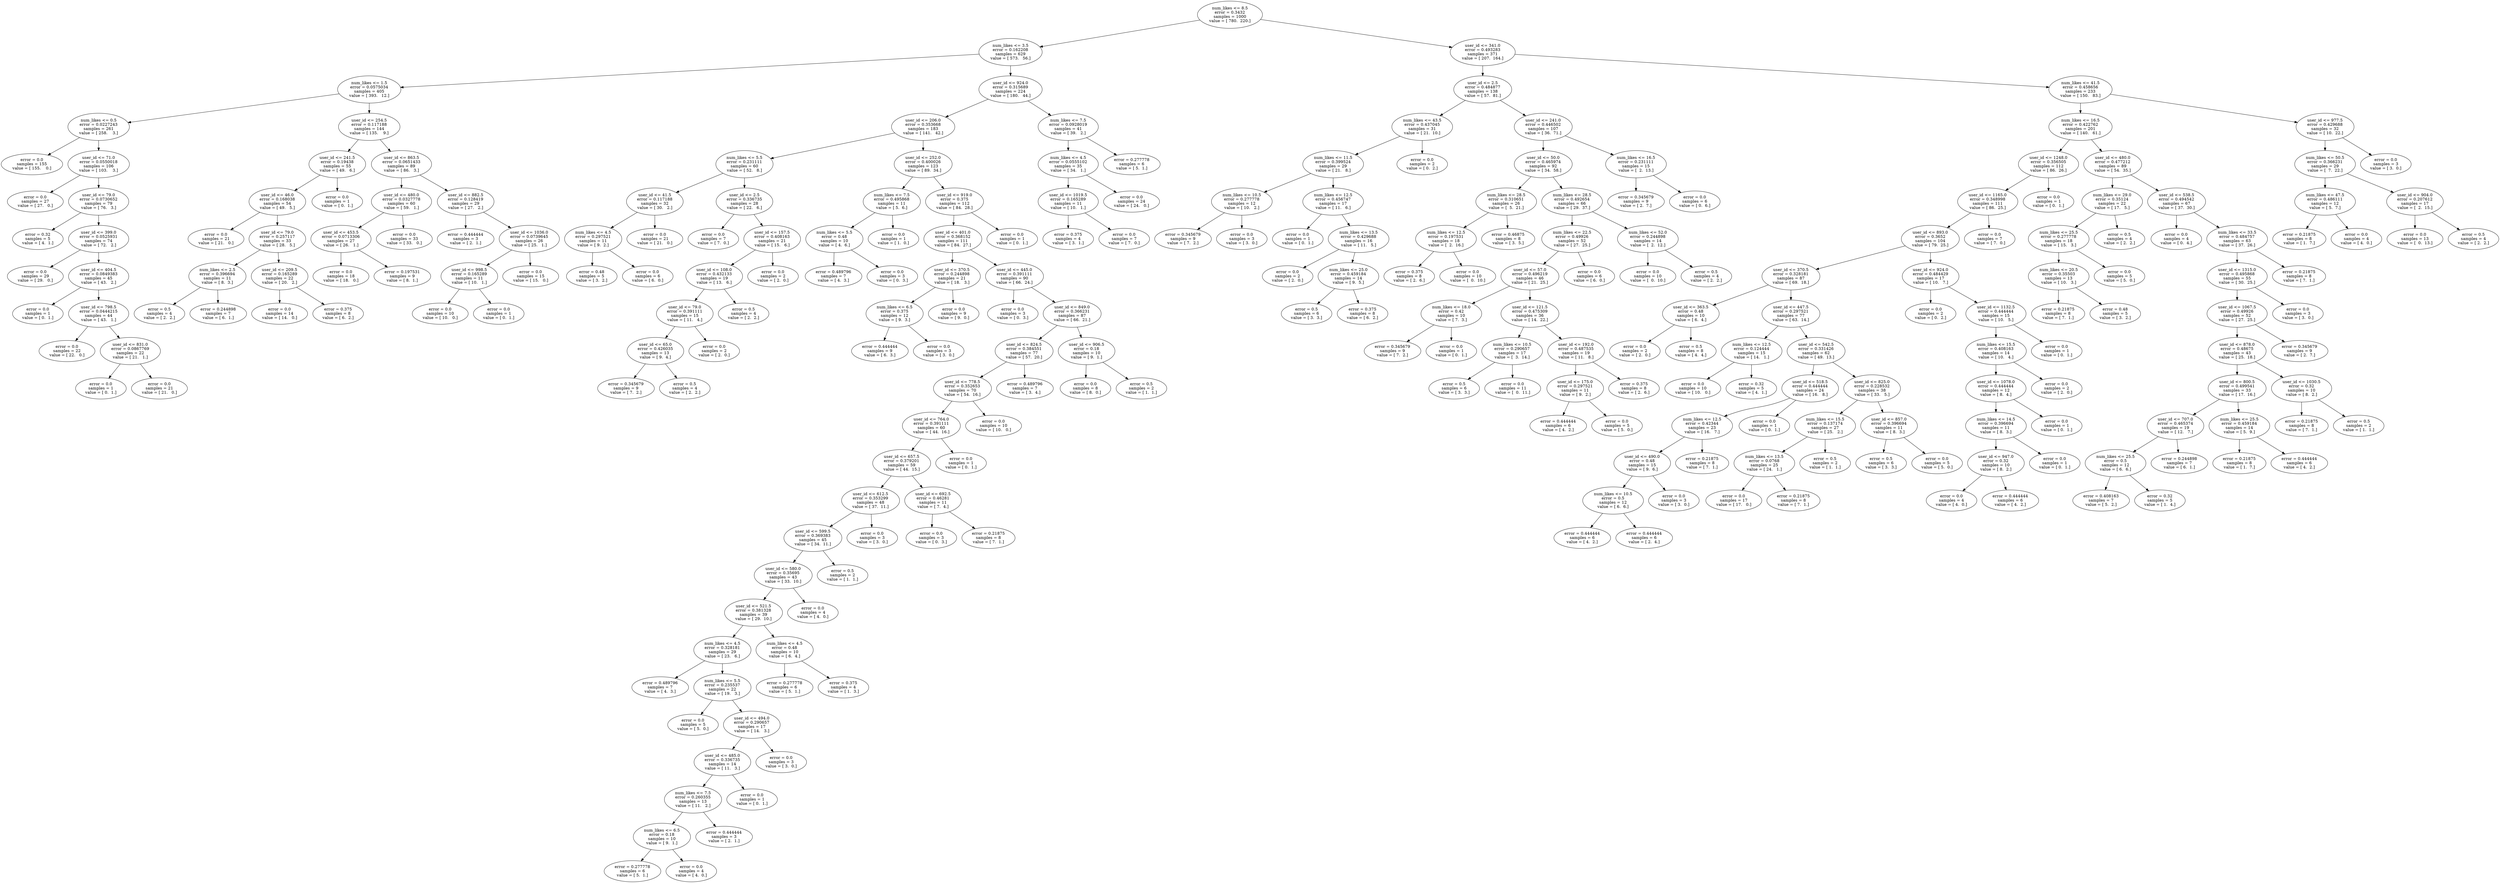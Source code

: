 digraph Tree {
0 [label="num_likes <= 8.5\nerror = 0.3432\nsamples = 1000\nvalue = [ 780.  220.]"] ;
1 [label="num_likes <= 3.5\nerror = 0.162208\nsamples = 629\nvalue = [ 573.   56.]"] ;
122 [label="user_id <= 341.0\nerror = 0.493283\nsamples = 371\nvalue = [ 207.  164.]"] ;
0 -> 1 ;
0 -> 122 ;
1 [label="num_likes <= 3.5\nerror = 0.162208\nsamples = 629\nvalue = [ 573.   56.]"] ;
2 [label="num_likes <= 1.5\nerror = 0.0575034\nsamples = 405\nvalue = [ 393.   12.]"] ;
43 [label="user_id <= 924.0\nerror = 0.315689\nsamples = 224\nvalue = [ 180.   44.]"] ;
1 -> 2 ;
1 -> 43 ;
2 [label="num_likes <= 1.5\nerror = 0.0575034\nsamples = 405\nvalue = [ 393.   12.]"] ;
3 [label="num_likes <= 0.5\nerror = 0.0227243\nsamples = 261\nvalue = [ 258.    3.]"] ;
18 [label="user_id <= 254.5\nerror = 0.117188\nsamples = 144\nvalue = [ 135.    9.]"] ;
2 -> 3 ;
2 -> 18 ;
3 [label="num_likes <= 0.5\nerror = 0.0227243\nsamples = 261\nvalue = [ 258.    3.]"] ;
4 [label="error = 0.0\nsamples = 155\nvalue = [ 155.    0.]"] ;
5 [label="user_id <= 71.0\nerror = 0.0550018\nsamples = 106\nvalue = [ 103.    3.]"] ;
3 -> 4 ;
3 -> 5 ;
5 [label="user_id <= 71.0\nerror = 0.0550018\nsamples = 106\nvalue = [ 103.    3.]"] ;
6 [label="error = 0.0\nsamples = 27\nvalue = [ 27.   0.]"] ;
7 [label="user_id <= 79.0\nerror = 0.0730652\nsamples = 79\nvalue = [ 76.   3.]"] ;
5 -> 6 ;
5 -> 7 ;
7 [label="user_id <= 79.0\nerror = 0.0730652\nsamples = 79\nvalue = [ 76.   3.]"] ;
8 [label="error = 0.32\nsamples = 5\nvalue = [ 4.  1.]"] ;
9 [label="user_id <= 399.0\nerror = 0.0525931\nsamples = 74\nvalue = [ 72.   2.]"] ;
7 -> 8 ;
7 -> 9 ;
9 [label="user_id <= 399.0\nerror = 0.0525931\nsamples = 74\nvalue = [ 72.   2.]"] ;
10 [label="error = 0.0\nsamples = 29\nvalue = [ 29.   0.]"] ;
11 [label="user_id <= 404.5\nerror = 0.0849383\nsamples = 45\nvalue = [ 43.   2.]"] ;
9 -> 10 ;
9 -> 11 ;
11 [label="user_id <= 404.5\nerror = 0.0849383\nsamples = 45\nvalue = [ 43.   2.]"] ;
12 [label="error = 0.0\nsamples = 1\nvalue = [ 0.  1.]"] ;
13 [label="user_id <= 798.5\nerror = 0.0444215\nsamples = 44\nvalue = [ 43.   1.]"] ;
11 -> 12 ;
11 -> 13 ;
13 [label="user_id <= 798.5\nerror = 0.0444215\nsamples = 44\nvalue = [ 43.   1.]"] ;
14 [label="error = 0.0\nsamples = 22\nvalue = [ 22.   0.]"] ;
15 [label="user_id <= 831.0\nerror = 0.0867769\nsamples = 22\nvalue = [ 21.   1.]"] ;
13 -> 14 ;
13 -> 15 ;
15 [label="user_id <= 831.0\nerror = 0.0867769\nsamples = 22\nvalue = [ 21.   1.]"] ;
16 [label="error = 0.0\nsamples = 1\nvalue = [ 0.  1.]"] ;
17 [label="error = 0.0\nsamples = 21\nvalue = [ 21.   0.]"] ;
15 -> 16 ;
15 -> 17 ;
18 [label="user_id <= 254.5\nerror = 0.117188\nsamples = 144\nvalue = [ 135.    9.]"] ;
19 [label="user_id <= 241.5\nerror = 0.19438\nsamples = 55\nvalue = [ 49.   6.]"] ;
30 [label="user_id <= 863.5\nerror = 0.0651433\nsamples = 89\nvalue = [ 86.   3.]"] ;
18 -> 19 ;
18 -> 30 ;
19 [label="user_id <= 241.5\nerror = 0.19438\nsamples = 55\nvalue = [ 49.   6.]"] ;
20 [label="user_id <= 46.0\nerror = 0.168038\nsamples = 54\nvalue = [ 49.   5.]"] ;
29 [label="error = 0.0\nsamples = 1\nvalue = [ 0.  1.]"] ;
19 -> 20 ;
19 -> 29 ;
20 [label="user_id <= 46.0\nerror = 0.168038\nsamples = 54\nvalue = [ 49.   5.]"] ;
21 [label="error = 0.0\nsamples = 21\nvalue = [ 21.   0.]"] ;
22 [label="user_id <= 79.0\nerror = 0.257117\nsamples = 33\nvalue = [ 28.   5.]"] ;
20 -> 21 ;
20 -> 22 ;
22 [label="user_id <= 79.0\nerror = 0.257117\nsamples = 33\nvalue = [ 28.   5.]"] ;
23 [label="num_likes <= 2.5\nerror = 0.396694\nsamples = 11\nvalue = [ 8.  3.]"] ;
26 [label="user_id <= 209.5\nerror = 0.165289\nsamples = 22\nvalue = [ 20.   2.]"] ;
22 -> 23 ;
22 -> 26 ;
23 [label="num_likes <= 2.5\nerror = 0.396694\nsamples = 11\nvalue = [ 8.  3.]"] ;
24 [label="error = 0.5\nsamples = 4\nvalue = [ 2.  2.]"] ;
25 [label="error = 0.244898\nsamples = 7\nvalue = [ 6.  1.]"] ;
23 -> 24 ;
23 -> 25 ;
26 [label="user_id <= 209.5\nerror = 0.165289\nsamples = 22\nvalue = [ 20.   2.]"] ;
27 [label="error = 0.0\nsamples = 14\nvalue = [ 14.   0.]"] ;
28 [label="error = 0.375\nsamples = 8\nvalue = [ 6.  2.]"] ;
26 -> 27 ;
26 -> 28 ;
30 [label="user_id <= 863.5\nerror = 0.0651433\nsamples = 89\nvalue = [ 86.   3.]"] ;
31 [label="user_id <= 480.0\nerror = 0.0327778\nsamples = 60\nvalue = [ 59.   1.]"] ;
36 [label="user_id <= 882.5\nerror = 0.128419\nsamples = 29\nvalue = [ 27.   2.]"] ;
30 -> 31 ;
30 -> 36 ;
31 [label="user_id <= 480.0\nerror = 0.0327778\nsamples = 60\nvalue = [ 59.   1.]"] ;
32 [label="user_id <= 453.5\nerror = 0.0713306\nsamples = 27\nvalue = [ 26.   1.]"] ;
35 [label="error = 0.0\nsamples = 33\nvalue = [ 33.   0.]"] ;
31 -> 32 ;
31 -> 35 ;
32 [label="user_id <= 453.5\nerror = 0.0713306\nsamples = 27\nvalue = [ 26.   1.]"] ;
33 [label="error = 0.0\nsamples = 18\nvalue = [ 18.   0.]"] ;
34 [label="error = 0.197531\nsamples = 9\nvalue = [ 8.  1.]"] ;
32 -> 33 ;
32 -> 34 ;
36 [label="user_id <= 882.5\nerror = 0.128419\nsamples = 29\nvalue = [ 27.   2.]"] ;
37 [label="error = 0.444444\nsamples = 3\nvalue = [ 2.  1.]"] ;
38 [label="user_id <= 1036.0\nerror = 0.0739645\nsamples = 26\nvalue = [ 25.   1.]"] ;
36 -> 37 ;
36 -> 38 ;
38 [label="user_id <= 1036.0\nerror = 0.0739645\nsamples = 26\nvalue = [ 25.   1.]"] ;
39 [label="user_id <= 998.5\nerror = 0.165289\nsamples = 11\nvalue = [ 10.   1.]"] ;
42 [label="error = 0.0\nsamples = 15\nvalue = [ 15.   0.]"] ;
38 -> 39 ;
38 -> 42 ;
39 [label="user_id <= 998.5\nerror = 0.165289\nsamples = 11\nvalue = [ 10.   1.]"] ;
40 [label="error = 0.0\nsamples = 10\nvalue = [ 10.   0.]"] ;
41 [label="error = 0.0\nsamples = 1\nvalue = [ 0.  1.]"] ;
39 -> 40 ;
39 -> 41 ;
43 [label="user_id <= 924.0\nerror = 0.315689\nsamples = 224\nvalue = [ 180.   44.]"] ;
44 [label="user_id <= 206.0\nerror = 0.353668\nsamples = 183\nvalue = [ 141.   42.]"] ;
115 [label="num_likes <= 7.5\nerror = 0.0928019\nsamples = 41\nvalue = [ 39.   2.]"] ;
43 -> 44 ;
43 -> 115 ;
44 [label="user_id <= 206.0\nerror = 0.353668\nsamples = 183\nvalue = [ 141.   42.]"] ;
45 [label="num_likes <= 5.5\nerror = 0.231111\nsamples = 60\nvalue = [ 52.   8.]"] ;
62 [label="user_id <= 252.0\nerror = 0.400026\nsamples = 123\nvalue = [ 89.  34.]"] ;
44 -> 45 ;
44 -> 62 ;
45 [label="num_likes <= 5.5\nerror = 0.231111\nsamples = 60\nvalue = [ 52.   8.]"] ;
46 [label="user_id <= 41.5\nerror = 0.117188\nsamples = 32\nvalue = [ 30.   2.]"] ;
51 [label="user_id <= 2.5\nerror = 0.336735\nsamples = 28\nvalue = [ 22.   6.]"] ;
45 -> 46 ;
45 -> 51 ;
46 [label="user_id <= 41.5\nerror = 0.117188\nsamples = 32\nvalue = [ 30.   2.]"] ;
47 [label="num_likes <= 4.5\nerror = 0.297521\nsamples = 11\nvalue = [ 9.  2.]"] ;
50 [label="error = 0.0\nsamples = 21\nvalue = [ 21.   0.]"] ;
46 -> 47 ;
46 -> 50 ;
47 [label="num_likes <= 4.5\nerror = 0.297521\nsamples = 11\nvalue = [ 9.  2.]"] ;
48 [label="error = 0.48\nsamples = 5\nvalue = [ 3.  2.]"] ;
49 [label="error = 0.0\nsamples = 6\nvalue = [ 6.  0.]"] ;
47 -> 48 ;
47 -> 49 ;
51 [label="user_id <= 2.5\nerror = 0.336735\nsamples = 28\nvalue = [ 22.   6.]"] ;
52 [label="error = 0.0\nsamples = 7\nvalue = [ 7.  0.]"] ;
53 [label="user_id <= 157.5\nerror = 0.408163\nsamples = 21\nvalue = [ 15.   6.]"] ;
51 -> 52 ;
51 -> 53 ;
53 [label="user_id <= 157.5\nerror = 0.408163\nsamples = 21\nvalue = [ 15.   6.]"] ;
54 [label="user_id <= 108.0\nerror = 0.432133\nsamples = 19\nvalue = [ 13.   6.]"] ;
61 [label="error = 0.0\nsamples = 2\nvalue = [ 2.  0.]"] ;
53 -> 54 ;
53 -> 61 ;
54 [label="user_id <= 108.0\nerror = 0.432133\nsamples = 19\nvalue = [ 13.   6.]"] ;
55 [label="user_id <= 79.0\nerror = 0.391111\nsamples = 15\nvalue = [ 11.   4.]"] ;
60 [label="error = 0.5\nsamples = 4\nvalue = [ 2.  2.]"] ;
54 -> 55 ;
54 -> 60 ;
55 [label="user_id <= 79.0\nerror = 0.391111\nsamples = 15\nvalue = [ 11.   4.]"] ;
56 [label="user_id <= 65.0\nerror = 0.426035\nsamples = 13\nvalue = [ 9.  4.]"] ;
59 [label="error = 0.0\nsamples = 2\nvalue = [ 2.  0.]"] ;
55 -> 56 ;
55 -> 59 ;
56 [label="user_id <= 65.0\nerror = 0.426035\nsamples = 13\nvalue = [ 9.  4.]"] ;
57 [label="error = 0.345679\nsamples = 9\nvalue = [ 7.  2.]"] ;
58 [label="error = 0.5\nsamples = 4\nvalue = [ 2.  2.]"] ;
56 -> 57 ;
56 -> 58 ;
62 [label="user_id <= 252.0\nerror = 0.400026\nsamples = 123\nvalue = [ 89.  34.]"] ;
63 [label="num_likes <= 7.5\nerror = 0.495868\nsamples = 11\nvalue = [ 5.  6.]"] ;
68 [label="user_id <= 919.0\nerror = 0.375\nsamples = 112\nvalue = [ 84.  28.]"] ;
62 -> 63 ;
62 -> 68 ;
63 [label="num_likes <= 7.5\nerror = 0.495868\nsamples = 11\nvalue = [ 5.  6.]"] ;
64 [label="num_likes <= 5.5\nerror = 0.48\nsamples = 10\nvalue = [ 4.  6.]"] ;
67 [label="error = 0.0\nsamples = 1\nvalue = [ 1.  0.]"] ;
63 -> 64 ;
63 -> 67 ;
64 [label="num_likes <= 5.5\nerror = 0.48\nsamples = 10\nvalue = [ 4.  6.]"] ;
65 [label="error = 0.489796\nsamples = 7\nvalue = [ 4.  3.]"] ;
66 [label="error = 0.0\nsamples = 3\nvalue = [ 0.  3.]"] ;
64 -> 65 ;
64 -> 66 ;
68 [label="user_id <= 919.0\nerror = 0.375\nsamples = 112\nvalue = [ 84.  28.]"] ;
69 [label="user_id <= 401.0\nerror = 0.368152\nsamples = 111\nvalue = [ 84.  27.]"] ;
114 [label="error = 0.0\nsamples = 1\nvalue = [ 0.  1.]"] ;
68 -> 69 ;
68 -> 114 ;
69 [label="user_id <= 401.0\nerror = 0.368152\nsamples = 111\nvalue = [ 84.  27.]"] ;
70 [label="user_id <= 370.5\nerror = 0.244898\nsamples = 21\nvalue = [ 18.   3.]"] ;
75 [label="user_id <= 445.0\nerror = 0.391111\nsamples = 90\nvalue = [ 66.  24.]"] ;
69 -> 70 ;
69 -> 75 ;
70 [label="user_id <= 370.5\nerror = 0.244898\nsamples = 21\nvalue = [ 18.   3.]"] ;
71 [label="num_likes <= 6.5\nerror = 0.375\nsamples = 12\nvalue = [ 9.  3.]"] ;
74 [label="error = 0.0\nsamples = 9\nvalue = [ 9.  0.]"] ;
70 -> 71 ;
70 -> 74 ;
71 [label="num_likes <= 6.5\nerror = 0.375\nsamples = 12\nvalue = [ 9.  3.]"] ;
72 [label="error = 0.444444\nsamples = 9\nvalue = [ 6.  3.]"] ;
73 [label="error = 0.0\nsamples = 3\nvalue = [ 3.  0.]"] ;
71 -> 72 ;
71 -> 73 ;
75 [label="user_id <= 445.0\nerror = 0.391111\nsamples = 90\nvalue = [ 66.  24.]"] ;
76 [label="error = 0.0\nsamples = 3\nvalue = [ 0.  3.]"] ;
77 [label="user_id <= 849.0\nerror = 0.366231\nsamples = 87\nvalue = [ 66.  21.]"] ;
75 -> 76 ;
75 -> 77 ;
77 [label="user_id <= 849.0\nerror = 0.366231\nsamples = 87\nvalue = [ 66.  21.]"] ;
78 [label="user_id <= 824.5\nerror = 0.384551\nsamples = 77\nvalue = [ 57.  20.]"] ;
111 [label="user_id <= 906.5\nerror = 0.18\nsamples = 10\nvalue = [ 9.  1.]"] ;
77 -> 78 ;
77 -> 111 ;
78 [label="user_id <= 824.5\nerror = 0.384551\nsamples = 77\nvalue = [ 57.  20.]"] ;
79 [label="user_id <= 778.5\nerror = 0.352653\nsamples = 70\nvalue = [ 54.  16.]"] ;
110 [label="error = 0.489796\nsamples = 7\nvalue = [ 3.  4.]"] ;
78 -> 79 ;
78 -> 110 ;
79 [label="user_id <= 778.5\nerror = 0.352653\nsamples = 70\nvalue = [ 54.  16.]"] ;
80 [label="user_id <= 764.0\nerror = 0.391111\nsamples = 60\nvalue = [ 44.  16.]"] ;
109 [label="error = 0.0\nsamples = 10\nvalue = [ 10.   0.]"] ;
79 -> 80 ;
79 -> 109 ;
80 [label="user_id <= 764.0\nerror = 0.391111\nsamples = 60\nvalue = [ 44.  16.]"] ;
81 [label="user_id <= 657.5\nerror = 0.379201\nsamples = 59\nvalue = [ 44.  15.]"] ;
108 [label="error = 0.0\nsamples = 1\nvalue = [ 0.  1.]"] ;
80 -> 81 ;
80 -> 108 ;
81 [label="user_id <= 657.5\nerror = 0.379201\nsamples = 59\nvalue = [ 44.  15.]"] ;
82 [label="user_id <= 612.5\nerror = 0.353299\nsamples = 48\nvalue = [ 37.  11.]"] ;
105 [label="user_id <= 692.5\nerror = 0.46281\nsamples = 11\nvalue = [ 7.  4.]"] ;
81 -> 82 ;
81 -> 105 ;
82 [label="user_id <= 612.5\nerror = 0.353299\nsamples = 48\nvalue = [ 37.  11.]"] ;
83 [label="user_id <= 599.5\nerror = 0.369383\nsamples = 45\nvalue = [ 34.  11.]"] ;
104 [label="error = 0.0\nsamples = 3\nvalue = [ 3.  0.]"] ;
82 -> 83 ;
82 -> 104 ;
83 [label="user_id <= 599.5\nerror = 0.369383\nsamples = 45\nvalue = [ 34.  11.]"] ;
84 [label="user_id <= 580.0\nerror = 0.35695\nsamples = 43\nvalue = [ 33.  10.]"] ;
103 [label="error = 0.5\nsamples = 2\nvalue = [ 1.  1.]"] ;
83 -> 84 ;
83 -> 103 ;
84 [label="user_id <= 580.0\nerror = 0.35695\nsamples = 43\nvalue = [ 33.  10.]"] ;
85 [label="user_id <= 521.5\nerror = 0.381328\nsamples = 39\nvalue = [ 29.  10.]"] ;
102 [label="error = 0.0\nsamples = 4\nvalue = [ 4.  0.]"] ;
84 -> 85 ;
84 -> 102 ;
85 [label="user_id <= 521.5\nerror = 0.381328\nsamples = 39\nvalue = [ 29.  10.]"] ;
86 [label="num_likes <= 4.5\nerror = 0.328181\nsamples = 29\nvalue = [ 23.   6.]"] ;
99 [label="num_likes <= 4.5\nerror = 0.48\nsamples = 10\nvalue = [ 6.  4.]"] ;
85 -> 86 ;
85 -> 99 ;
86 [label="num_likes <= 4.5\nerror = 0.328181\nsamples = 29\nvalue = [ 23.   6.]"] ;
87 [label="error = 0.489796\nsamples = 7\nvalue = [ 4.  3.]"] ;
88 [label="num_likes <= 5.5\nerror = 0.235537\nsamples = 22\nvalue = [ 19.   3.]"] ;
86 -> 87 ;
86 -> 88 ;
88 [label="num_likes <= 5.5\nerror = 0.235537\nsamples = 22\nvalue = [ 19.   3.]"] ;
89 [label="error = 0.0\nsamples = 5\nvalue = [ 5.  0.]"] ;
90 [label="user_id <= 494.0\nerror = 0.290657\nsamples = 17\nvalue = [ 14.   3.]"] ;
88 -> 89 ;
88 -> 90 ;
90 [label="user_id <= 494.0\nerror = 0.290657\nsamples = 17\nvalue = [ 14.   3.]"] ;
91 [label="user_id <= 485.0\nerror = 0.336735\nsamples = 14\nvalue = [ 11.   3.]"] ;
98 [label="error = 0.0\nsamples = 3\nvalue = [ 3.  0.]"] ;
90 -> 91 ;
90 -> 98 ;
91 [label="user_id <= 485.0\nerror = 0.336735\nsamples = 14\nvalue = [ 11.   3.]"] ;
92 [label="num_likes <= 7.5\nerror = 0.260355\nsamples = 13\nvalue = [ 11.   2.]"] ;
97 [label="error = 0.0\nsamples = 1\nvalue = [ 0.  1.]"] ;
91 -> 92 ;
91 -> 97 ;
92 [label="num_likes <= 7.5\nerror = 0.260355\nsamples = 13\nvalue = [ 11.   2.]"] ;
93 [label="num_likes <= 6.5\nerror = 0.18\nsamples = 10\nvalue = [ 9.  1.]"] ;
96 [label="error = 0.444444\nsamples = 3\nvalue = [ 2.  1.]"] ;
92 -> 93 ;
92 -> 96 ;
93 [label="num_likes <= 6.5\nerror = 0.18\nsamples = 10\nvalue = [ 9.  1.]"] ;
94 [label="error = 0.277778\nsamples = 6\nvalue = [ 5.  1.]"] ;
95 [label="error = 0.0\nsamples = 4\nvalue = [ 4.  0.]"] ;
93 -> 94 ;
93 -> 95 ;
99 [label="num_likes <= 4.5\nerror = 0.48\nsamples = 10\nvalue = [ 6.  4.]"] ;
100 [label="error = 0.277778\nsamples = 6\nvalue = [ 5.  1.]"] ;
101 [label="error = 0.375\nsamples = 4\nvalue = [ 1.  3.]"] ;
99 -> 100 ;
99 -> 101 ;
105 [label="user_id <= 692.5\nerror = 0.46281\nsamples = 11\nvalue = [ 7.  4.]"] ;
106 [label="error = 0.0\nsamples = 3\nvalue = [ 0.  3.]"] ;
107 [label="error = 0.21875\nsamples = 8\nvalue = [ 7.  1.]"] ;
105 -> 106 ;
105 -> 107 ;
111 [label="user_id <= 906.5\nerror = 0.18\nsamples = 10\nvalue = [ 9.  1.]"] ;
112 [label="error = 0.0\nsamples = 8\nvalue = [ 8.  0.]"] ;
113 [label="error = 0.5\nsamples = 2\nvalue = [ 1.  1.]"] ;
111 -> 112 ;
111 -> 113 ;
115 [label="num_likes <= 7.5\nerror = 0.0928019\nsamples = 41\nvalue = [ 39.   2.]"] ;
116 [label="num_likes <= 4.5\nerror = 0.0555102\nsamples = 35\nvalue = [ 34.   1.]"] ;
121 [label="error = 0.277778\nsamples = 6\nvalue = [ 5.  1.]"] ;
115 -> 116 ;
115 -> 121 ;
116 [label="num_likes <= 4.5\nerror = 0.0555102\nsamples = 35\nvalue = [ 34.   1.]"] ;
117 [label="user_id <= 1019.5\nerror = 0.165289\nsamples = 11\nvalue = [ 10.   1.]"] ;
120 [label="error = 0.0\nsamples = 24\nvalue = [ 24.   0.]"] ;
116 -> 117 ;
116 -> 120 ;
117 [label="user_id <= 1019.5\nerror = 0.165289\nsamples = 11\nvalue = [ 10.   1.]"] ;
118 [label="error = 0.375\nsamples = 4\nvalue = [ 3.  1.]"] ;
119 [label="error = 0.0\nsamples = 7\nvalue = [ 7.  0.]"] ;
117 -> 118 ;
117 -> 119 ;
122 [label="user_id <= 341.0\nerror = 0.493283\nsamples = 371\nvalue = [ 207.  164.]"] ;
123 [label="user_id <= 2.5\nerror = 0.484877\nsamples = 138\nvalue = [ 57.  81.]"] ;
166 [label="num_likes <= 41.5\nerror = 0.458656\nsamples = 233\nvalue = [ 150.   83.]"] ;
122 -> 123 ;
122 -> 166 ;
123 [label="user_id <= 2.5\nerror = 0.484877\nsamples = 138\nvalue = [ 57.  81.]"] ;
124 [label="num_likes <= 43.5\nerror = 0.437045\nsamples = 31\nvalue = [ 21.  10.]"] ;
137 [label="user_id <= 241.0\nerror = 0.446502\nsamples = 107\nvalue = [ 36.  71.]"] ;
123 -> 124 ;
123 -> 137 ;
124 [label="num_likes <= 43.5\nerror = 0.437045\nsamples = 31\nvalue = [ 21.  10.]"] ;
125 [label="num_likes <= 11.5\nerror = 0.399524\nsamples = 29\nvalue = [ 21.   8.]"] ;
136 [label="error = 0.0\nsamples = 2\nvalue = [ 0.  2.]"] ;
124 -> 125 ;
124 -> 136 ;
125 [label="num_likes <= 11.5\nerror = 0.399524\nsamples = 29\nvalue = [ 21.   8.]"] ;
126 [label="num_likes <= 10.5\nerror = 0.277778\nsamples = 12\nvalue = [ 10.   2.]"] ;
129 [label="num_likes <= 12.5\nerror = 0.456747\nsamples = 17\nvalue = [ 11.   6.]"] ;
125 -> 126 ;
125 -> 129 ;
126 [label="num_likes <= 10.5\nerror = 0.277778\nsamples = 12\nvalue = [ 10.   2.]"] ;
127 [label="error = 0.345679\nsamples = 9\nvalue = [ 7.  2.]"] ;
128 [label="error = 0.0\nsamples = 3\nvalue = [ 3.  0.]"] ;
126 -> 127 ;
126 -> 128 ;
129 [label="num_likes <= 12.5\nerror = 0.456747\nsamples = 17\nvalue = [ 11.   6.]"] ;
130 [label="error = 0.0\nsamples = 1\nvalue = [ 0.  1.]"] ;
131 [label="num_likes <= 13.5\nerror = 0.429688\nsamples = 16\nvalue = [ 11.   5.]"] ;
129 -> 130 ;
129 -> 131 ;
131 [label="num_likes <= 13.5\nerror = 0.429688\nsamples = 16\nvalue = [ 11.   5.]"] ;
132 [label="error = 0.0\nsamples = 2\nvalue = [ 2.  0.]"] ;
133 [label="num_likes <= 25.0\nerror = 0.459184\nsamples = 14\nvalue = [ 9.  5.]"] ;
131 -> 132 ;
131 -> 133 ;
133 [label="num_likes <= 25.0\nerror = 0.459184\nsamples = 14\nvalue = [ 9.  5.]"] ;
134 [label="error = 0.5\nsamples = 6\nvalue = [ 3.  3.]"] ;
135 [label="error = 0.375\nsamples = 8\nvalue = [ 6.  2.]"] ;
133 -> 134 ;
133 -> 135 ;
137 [label="user_id <= 241.0\nerror = 0.446502\nsamples = 107\nvalue = [ 36.  71.]"] ;
138 [label="user_id <= 50.0\nerror = 0.465974\nsamples = 92\nvalue = [ 34.  58.]"] ;
163 [label="num_likes <= 16.5\nerror = 0.231111\nsamples = 15\nvalue = [  2.  13.]"] ;
137 -> 138 ;
137 -> 163 ;
138 [label="user_id <= 50.0\nerror = 0.465974\nsamples = 92\nvalue = [ 34.  58.]"] ;
139 [label="num_likes <= 28.5\nerror = 0.310651\nsamples = 26\nvalue = [  5.  21.]"] ;
144 [label="num_likes <= 28.5\nerror = 0.492654\nsamples = 66\nvalue = [ 29.  37.]"] ;
138 -> 139 ;
138 -> 144 ;
139 [label="num_likes <= 28.5\nerror = 0.310651\nsamples = 26\nvalue = [  5.  21.]"] ;
140 [label="num_likes <= 12.5\nerror = 0.197531\nsamples = 18\nvalue = [  2.  16.]"] ;
143 [label="error = 0.46875\nsamples = 8\nvalue = [ 3.  5.]"] ;
139 -> 140 ;
139 -> 143 ;
140 [label="num_likes <= 12.5\nerror = 0.197531\nsamples = 18\nvalue = [  2.  16.]"] ;
141 [label="error = 0.375\nsamples = 8\nvalue = [ 2.  6.]"] ;
142 [label="error = 0.0\nsamples = 10\nvalue = [  0.  10.]"] ;
140 -> 141 ;
140 -> 142 ;
144 [label="num_likes <= 28.5\nerror = 0.492654\nsamples = 66\nvalue = [ 29.  37.]"] ;
145 [label="num_likes <= 22.5\nerror = 0.49926\nsamples = 52\nvalue = [ 27.  25.]"] ;
160 [label="num_likes <= 52.0\nerror = 0.244898\nsamples = 14\nvalue = [  2.  12.]"] ;
144 -> 145 ;
144 -> 160 ;
145 [label="num_likes <= 22.5\nerror = 0.49926\nsamples = 52\nvalue = [ 27.  25.]"] ;
146 [label="user_id <= 57.0\nerror = 0.496219\nsamples = 46\nvalue = [ 21.  25.]"] ;
159 [label="error = 0.0\nsamples = 6\nvalue = [ 6.  0.]"] ;
145 -> 146 ;
145 -> 159 ;
146 [label="user_id <= 57.0\nerror = 0.496219\nsamples = 46\nvalue = [ 21.  25.]"] ;
147 [label="num_likes <= 18.0\nerror = 0.42\nsamples = 10\nvalue = [ 7.  3.]"] ;
150 [label="user_id <= 121.5\nerror = 0.475309\nsamples = 36\nvalue = [ 14.  22.]"] ;
146 -> 147 ;
146 -> 150 ;
147 [label="num_likes <= 18.0\nerror = 0.42\nsamples = 10\nvalue = [ 7.  3.]"] ;
148 [label="error = 0.345679\nsamples = 9\nvalue = [ 7.  2.]"] ;
149 [label="error = 0.0\nsamples = 1\nvalue = [ 0.  1.]"] ;
147 -> 148 ;
147 -> 149 ;
150 [label="user_id <= 121.5\nerror = 0.475309\nsamples = 36\nvalue = [ 14.  22.]"] ;
151 [label="num_likes <= 10.5\nerror = 0.290657\nsamples = 17\nvalue = [  3.  14.]"] ;
154 [label="user_id <= 192.0\nerror = 0.487535\nsamples = 19\nvalue = [ 11.   8.]"] ;
150 -> 151 ;
150 -> 154 ;
151 [label="num_likes <= 10.5\nerror = 0.290657\nsamples = 17\nvalue = [  3.  14.]"] ;
152 [label="error = 0.5\nsamples = 6\nvalue = [ 3.  3.]"] ;
153 [label="error = 0.0\nsamples = 11\nvalue = [  0.  11.]"] ;
151 -> 152 ;
151 -> 153 ;
154 [label="user_id <= 192.0\nerror = 0.487535\nsamples = 19\nvalue = [ 11.   8.]"] ;
155 [label="user_id <= 175.0\nerror = 0.297521\nsamples = 11\nvalue = [ 9.  2.]"] ;
158 [label="error = 0.375\nsamples = 8\nvalue = [ 2.  6.]"] ;
154 -> 155 ;
154 -> 158 ;
155 [label="user_id <= 175.0\nerror = 0.297521\nsamples = 11\nvalue = [ 9.  2.]"] ;
156 [label="error = 0.444444\nsamples = 6\nvalue = [ 4.  2.]"] ;
157 [label="error = 0.0\nsamples = 5\nvalue = [ 5.  0.]"] ;
155 -> 156 ;
155 -> 157 ;
160 [label="num_likes <= 52.0\nerror = 0.244898\nsamples = 14\nvalue = [  2.  12.]"] ;
161 [label="error = 0.0\nsamples = 10\nvalue = [  0.  10.]"] ;
162 [label="error = 0.5\nsamples = 4\nvalue = [ 2.  2.]"] ;
160 -> 161 ;
160 -> 162 ;
163 [label="num_likes <= 16.5\nerror = 0.231111\nsamples = 15\nvalue = [  2.  13.]"] ;
164 [label="error = 0.345679\nsamples = 9\nvalue = [ 2.  7.]"] ;
165 [label="error = 0.0\nsamples = 6\nvalue = [ 0.  6.]"] ;
163 -> 164 ;
163 -> 165 ;
166 [label="num_likes <= 41.5\nerror = 0.458656\nsamples = 233\nvalue = [ 150.   83.]"] ;
167 [label="num_likes <= 16.5\nerror = 0.422762\nsamples = 201\nvalue = [ 140.   61.]"] ;
242 [label="user_id <= 977.5\nerror = 0.429688\nsamples = 32\nvalue = [ 10.  22.]"] ;
166 -> 167 ;
166 -> 242 ;
167 [label="num_likes <= 16.5\nerror = 0.422762\nsamples = 201\nvalue = [ 140.   61.]"] ;
168 [label="user_id <= 1248.0\nerror = 0.356505\nsamples = 112\nvalue = [ 86.  26.]"] ;
213 [label="user_id <= 480.0\nerror = 0.477212\nsamples = 89\nvalue = [ 54.  35.]"] ;
167 -> 168 ;
167 -> 213 ;
168 [label="user_id <= 1248.0\nerror = 0.356505\nsamples = 112\nvalue = [ 86.  26.]"] ;
169 [label="user_id <= 1165.0\nerror = 0.348998\nsamples = 111\nvalue = [ 86.  25.]"] ;
212 [label="error = 0.0\nsamples = 1\nvalue = [ 0.  1.]"] ;
168 -> 169 ;
168 -> 212 ;
169 [label="user_id <= 1165.0\nerror = 0.348998\nsamples = 111\nvalue = [ 86.  25.]"] ;
170 [label="user_id <= 893.0\nerror = 0.3652\nsamples = 104\nvalue = [ 79.  25.]"] ;
211 [label="error = 0.0\nsamples = 7\nvalue = [ 7.  0.]"] ;
169 -> 170 ;
169 -> 211 ;
170 [label="user_id <= 893.0\nerror = 0.3652\nsamples = 104\nvalue = [ 79.  25.]"] ;
171 [label="user_id <= 370.5\nerror = 0.328181\nsamples = 87\nvalue = [ 69.  18.]"] ;
198 [label="user_id <= 924.0\nerror = 0.484429\nsamples = 17\nvalue = [ 10.   7.]"] ;
170 -> 171 ;
170 -> 198 ;
171 [label="user_id <= 370.5\nerror = 0.328181\nsamples = 87\nvalue = [ 69.  18.]"] ;
172 [label="user_id <= 363.5\nerror = 0.48\nsamples = 10\nvalue = [ 6.  4.]"] ;
175 [label="user_id <= 447.5\nerror = 0.297521\nsamples = 77\nvalue = [ 63.  14.]"] ;
171 -> 172 ;
171 -> 175 ;
172 [label="user_id <= 363.5\nerror = 0.48\nsamples = 10\nvalue = [ 6.  4.]"] ;
173 [label="error = 0.0\nsamples = 2\nvalue = [ 2.  0.]"] ;
174 [label="error = 0.5\nsamples = 8\nvalue = [ 4.  4.]"] ;
172 -> 173 ;
172 -> 174 ;
175 [label="user_id <= 447.5\nerror = 0.297521\nsamples = 77\nvalue = [ 63.  14.]"] ;
176 [label="num_likes <= 12.5\nerror = 0.124444\nsamples = 15\nvalue = [ 14.   1.]"] ;
179 [label="user_id <= 542.5\nerror = 0.331426\nsamples = 62\nvalue = [ 49.  13.]"] ;
175 -> 176 ;
175 -> 179 ;
176 [label="num_likes <= 12.5\nerror = 0.124444\nsamples = 15\nvalue = [ 14.   1.]"] ;
177 [label="error = 0.0\nsamples = 10\nvalue = [ 10.   0.]"] ;
178 [label="error = 0.32\nsamples = 5\nvalue = [ 4.  1.]"] ;
176 -> 177 ;
176 -> 178 ;
179 [label="user_id <= 542.5\nerror = 0.331426\nsamples = 62\nvalue = [ 49.  13.]"] ;
180 [label="user_id <= 518.5\nerror = 0.444444\nsamples = 24\nvalue = [ 16.   8.]"] ;
189 [label="user_id <= 825.0\nerror = 0.228532\nsamples = 38\nvalue = [ 33.   5.]"] ;
179 -> 180 ;
179 -> 189 ;
180 [label="user_id <= 518.5\nerror = 0.444444\nsamples = 24\nvalue = [ 16.   8.]"] ;
181 [label="num_likes <= 12.5\nerror = 0.42344\nsamples = 23\nvalue = [ 16.   7.]"] ;
188 [label="error = 0.0\nsamples = 1\nvalue = [ 0.  1.]"] ;
180 -> 181 ;
180 -> 188 ;
181 [label="num_likes <= 12.5\nerror = 0.42344\nsamples = 23\nvalue = [ 16.   7.]"] ;
182 [label="user_id <= 490.0\nerror = 0.48\nsamples = 15\nvalue = [ 9.  6.]"] ;
187 [label="error = 0.21875\nsamples = 8\nvalue = [ 7.  1.]"] ;
181 -> 182 ;
181 -> 187 ;
182 [label="user_id <= 490.0\nerror = 0.48\nsamples = 15\nvalue = [ 9.  6.]"] ;
183 [label="num_likes <= 10.5\nerror = 0.5\nsamples = 12\nvalue = [ 6.  6.]"] ;
186 [label="error = 0.0\nsamples = 3\nvalue = [ 3.  0.]"] ;
182 -> 183 ;
182 -> 186 ;
183 [label="num_likes <= 10.5\nerror = 0.5\nsamples = 12\nvalue = [ 6.  6.]"] ;
184 [label="error = 0.444444\nsamples = 6\nvalue = [ 4.  2.]"] ;
185 [label="error = 0.444444\nsamples = 6\nvalue = [ 2.  4.]"] ;
183 -> 184 ;
183 -> 185 ;
189 [label="user_id <= 825.0\nerror = 0.228532\nsamples = 38\nvalue = [ 33.   5.]"] ;
190 [label="num_likes <= 15.5\nerror = 0.137174\nsamples = 27\nvalue = [ 25.   2.]"] ;
195 [label="user_id <= 857.0\nerror = 0.396694\nsamples = 11\nvalue = [ 8.  3.]"] ;
189 -> 190 ;
189 -> 195 ;
190 [label="num_likes <= 15.5\nerror = 0.137174\nsamples = 27\nvalue = [ 25.   2.]"] ;
191 [label="num_likes <= 13.5\nerror = 0.0768\nsamples = 25\nvalue = [ 24.   1.]"] ;
194 [label="error = 0.5\nsamples = 2\nvalue = [ 1.  1.]"] ;
190 -> 191 ;
190 -> 194 ;
191 [label="num_likes <= 13.5\nerror = 0.0768\nsamples = 25\nvalue = [ 24.   1.]"] ;
192 [label="error = 0.0\nsamples = 17\nvalue = [ 17.   0.]"] ;
193 [label="error = 0.21875\nsamples = 8\nvalue = [ 7.  1.]"] ;
191 -> 192 ;
191 -> 193 ;
195 [label="user_id <= 857.0\nerror = 0.396694\nsamples = 11\nvalue = [ 8.  3.]"] ;
196 [label="error = 0.5\nsamples = 6\nvalue = [ 3.  3.]"] ;
197 [label="error = 0.0\nsamples = 5\nvalue = [ 5.  0.]"] ;
195 -> 196 ;
195 -> 197 ;
198 [label="user_id <= 924.0\nerror = 0.484429\nsamples = 17\nvalue = [ 10.   7.]"] ;
199 [label="error = 0.0\nsamples = 2\nvalue = [ 0.  2.]"] ;
200 [label="user_id <= 1132.5\nerror = 0.444444\nsamples = 15\nvalue = [ 10.   5.]"] ;
198 -> 199 ;
198 -> 200 ;
200 [label="user_id <= 1132.5\nerror = 0.444444\nsamples = 15\nvalue = [ 10.   5.]"] ;
201 [label="num_likes <= 15.5\nerror = 0.408163\nsamples = 14\nvalue = [ 10.   4.]"] ;
210 [label="error = 0.0\nsamples = 1\nvalue = [ 0.  1.]"] ;
200 -> 201 ;
200 -> 210 ;
201 [label="num_likes <= 15.5\nerror = 0.408163\nsamples = 14\nvalue = [ 10.   4.]"] ;
202 [label="user_id <= 1078.0\nerror = 0.444444\nsamples = 12\nvalue = [ 8.  4.]"] ;
209 [label="error = 0.0\nsamples = 2\nvalue = [ 2.  0.]"] ;
201 -> 202 ;
201 -> 209 ;
202 [label="user_id <= 1078.0\nerror = 0.444444\nsamples = 12\nvalue = [ 8.  4.]"] ;
203 [label="num_likes <= 14.5\nerror = 0.396694\nsamples = 11\nvalue = [ 8.  3.]"] ;
208 [label="error = 0.0\nsamples = 1\nvalue = [ 0.  1.]"] ;
202 -> 203 ;
202 -> 208 ;
203 [label="num_likes <= 14.5\nerror = 0.396694\nsamples = 11\nvalue = [ 8.  3.]"] ;
204 [label="user_id <= 947.0\nerror = 0.32\nsamples = 10\nvalue = [ 8.  2.]"] ;
207 [label="error = 0.0\nsamples = 1\nvalue = [ 0.  1.]"] ;
203 -> 204 ;
203 -> 207 ;
204 [label="user_id <= 947.0\nerror = 0.32\nsamples = 10\nvalue = [ 8.  2.]"] ;
205 [label="error = 0.0\nsamples = 4\nvalue = [ 4.  0.]"] ;
206 [label="error = 0.444444\nsamples = 6\nvalue = [ 4.  2.]"] ;
204 -> 205 ;
204 -> 206 ;
213 [label="user_id <= 480.0\nerror = 0.477212\nsamples = 89\nvalue = [ 54.  35.]"] ;
214 [label="num_likes <= 29.0\nerror = 0.35124\nsamples = 22\nvalue = [ 17.   5.]"] ;
221 [label="user_id <= 538.5\nerror = 0.494542\nsamples = 67\nvalue = [ 37.  30.]"] ;
213 -> 214 ;
213 -> 221 ;
214 [label="num_likes <= 29.0\nerror = 0.35124\nsamples = 22\nvalue = [ 17.   5.]"] ;
215 [label="num_likes <= 25.5\nerror = 0.277778\nsamples = 18\nvalue = [ 15.   3.]"] ;
220 [label="error = 0.5\nsamples = 4\nvalue = [ 2.  2.]"] ;
214 -> 215 ;
214 -> 220 ;
215 [label="num_likes <= 25.5\nerror = 0.277778\nsamples = 18\nvalue = [ 15.   3.]"] ;
216 [label="num_likes <= 20.5\nerror = 0.35503\nsamples = 13\nvalue = [ 10.   3.]"] ;
219 [label="error = 0.0\nsamples = 5\nvalue = [ 5.  0.]"] ;
215 -> 216 ;
215 -> 219 ;
216 [label="num_likes <= 20.5\nerror = 0.35503\nsamples = 13\nvalue = [ 10.   3.]"] ;
217 [label="error = 0.21875\nsamples = 8\nvalue = [ 7.  1.]"] ;
218 [label="error = 0.48\nsamples = 5\nvalue = [ 3.  2.]"] ;
216 -> 217 ;
216 -> 218 ;
221 [label="user_id <= 538.5\nerror = 0.494542\nsamples = 67\nvalue = [ 37.  30.]"] ;
222 [label="error = 0.0\nsamples = 4\nvalue = [ 0.  4.]"] ;
223 [label="num_likes <= 33.5\nerror = 0.484757\nsamples = 63\nvalue = [ 37.  26.]"] ;
221 -> 222 ;
221 -> 223 ;
223 [label="num_likes <= 33.5\nerror = 0.484757\nsamples = 63\nvalue = [ 37.  26.]"] ;
224 [label="user_id <= 1315.0\nerror = 0.495868\nsamples = 55\nvalue = [ 30.  25.]"] ;
241 [label="error = 0.21875\nsamples = 8\nvalue = [ 7.  1.]"] ;
223 -> 224 ;
223 -> 241 ;
224 [label="user_id <= 1315.0\nerror = 0.495868\nsamples = 55\nvalue = [ 30.  25.]"] ;
225 [label="user_id <= 1067.5\nerror = 0.49926\nsamples = 52\nvalue = [ 27.  25.]"] ;
240 [label="error = 0.0\nsamples = 3\nvalue = [ 3.  0.]"] ;
224 -> 225 ;
224 -> 240 ;
225 [label="user_id <= 1067.5\nerror = 0.49926\nsamples = 52\nvalue = [ 27.  25.]"] ;
226 [label="user_id <= 878.0\nerror = 0.48675\nsamples = 43\nvalue = [ 25.  18.]"] ;
239 [label="error = 0.345679\nsamples = 9\nvalue = [ 2.  7.]"] ;
225 -> 226 ;
225 -> 239 ;
226 [label="user_id <= 878.0\nerror = 0.48675\nsamples = 43\nvalue = [ 25.  18.]"] ;
227 [label="user_id <= 800.5\nerror = 0.499541\nsamples = 33\nvalue = [ 17.  16.]"] ;
236 [label="user_id <= 1030.5\nerror = 0.32\nsamples = 10\nvalue = [ 8.  2.]"] ;
226 -> 227 ;
226 -> 236 ;
227 [label="user_id <= 800.5\nerror = 0.499541\nsamples = 33\nvalue = [ 17.  16.]"] ;
228 [label="user_id <= 707.0\nerror = 0.465374\nsamples = 19\nvalue = [ 12.   7.]"] ;
233 [label="num_likes <= 25.5\nerror = 0.459184\nsamples = 14\nvalue = [ 5.  9.]"] ;
227 -> 228 ;
227 -> 233 ;
228 [label="user_id <= 707.0\nerror = 0.465374\nsamples = 19\nvalue = [ 12.   7.]"] ;
229 [label="num_likes <= 25.5\nerror = 0.5\nsamples = 12\nvalue = [ 6.  6.]"] ;
232 [label="error = 0.244898\nsamples = 7\nvalue = [ 6.  1.]"] ;
228 -> 229 ;
228 -> 232 ;
229 [label="num_likes <= 25.5\nerror = 0.5\nsamples = 12\nvalue = [ 6.  6.]"] ;
230 [label="error = 0.408163\nsamples = 7\nvalue = [ 5.  2.]"] ;
231 [label="error = 0.32\nsamples = 5\nvalue = [ 1.  4.]"] ;
229 -> 230 ;
229 -> 231 ;
233 [label="num_likes <= 25.5\nerror = 0.459184\nsamples = 14\nvalue = [ 5.  9.]"] ;
234 [label="error = 0.21875\nsamples = 8\nvalue = [ 1.  7.]"] ;
235 [label="error = 0.444444\nsamples = 6\nvalue = [ 4.  2.]"] ;
233 -> 234 ;
233 -> 235 ;
236 [label="user_id <= 1030.5\nerror = 0.32\nsamples = 10\nvalue = [ 8.  2.]"] ;
237 [label="error = 0.21875\nsamples = 8\nvalue = [ 7.  1.]"] ;
238 [label="error = 0.5\nsamples = 2\nvalue = [ 1.  1.]"] ;
236 -> 237 ;
236 -> 238 ;
242 [label="user_id <= 977.5\nerror = 0.429688\nsamples = 32\nvalue = [ 10.  22.]"] ;
243 [label="num_likes <= 50.5\nerror = 0.366231\nsamples = 29\nvalue = [  7.  22.]"] ;
250 [label="error = 0.0\nsamples = 3\nvalue = [ 3.  0.]"] ;
242 -> 243 ;
242 -> 250 ;
243 [label="num_likes <= 50.5\nerror = 0.366231\nsamples = 29\nvalue = [  7.  22.]"] ;
244 [label="num_likes <= 47.5\nerror = 0.486111\nsamples = 12\nvalue = [ 5.  7.]"] ;
247 [label="user_id <= 904.0\nerror = 0.207612\nsamples = 17\nvalue = [  2.  15.]"] ;
243 -> 244 ;
243 -> 247 ;
244 [label="num_likes <= 47.5\nerror = 0.486111\nsamples = 12\nvalue = [ 5.  7.]"] ;
245 [label="error = 0.21875\nsamples = 8\nvalue = [ 1.  7.]"] ;
246 [label="error = 0.0\nsamples = 4\nvalue = [ 4.  0.]"] ;
244 -> 245 ;
244 -> 246 ;
247 [label="user_id <= 904.0\nerror = 0.207612\nsamples = 17\nvalue = [  2.  15.]"] ;
248 [label="error = 0.0\nsamples = 13\nvalue = [  0.  13.]"] ;
249 [label="error = 0.5\nsamples = 4\nvalue = [ 2.  2.]"] ;
247 -> 248 ;
247 -> 249 ;
}